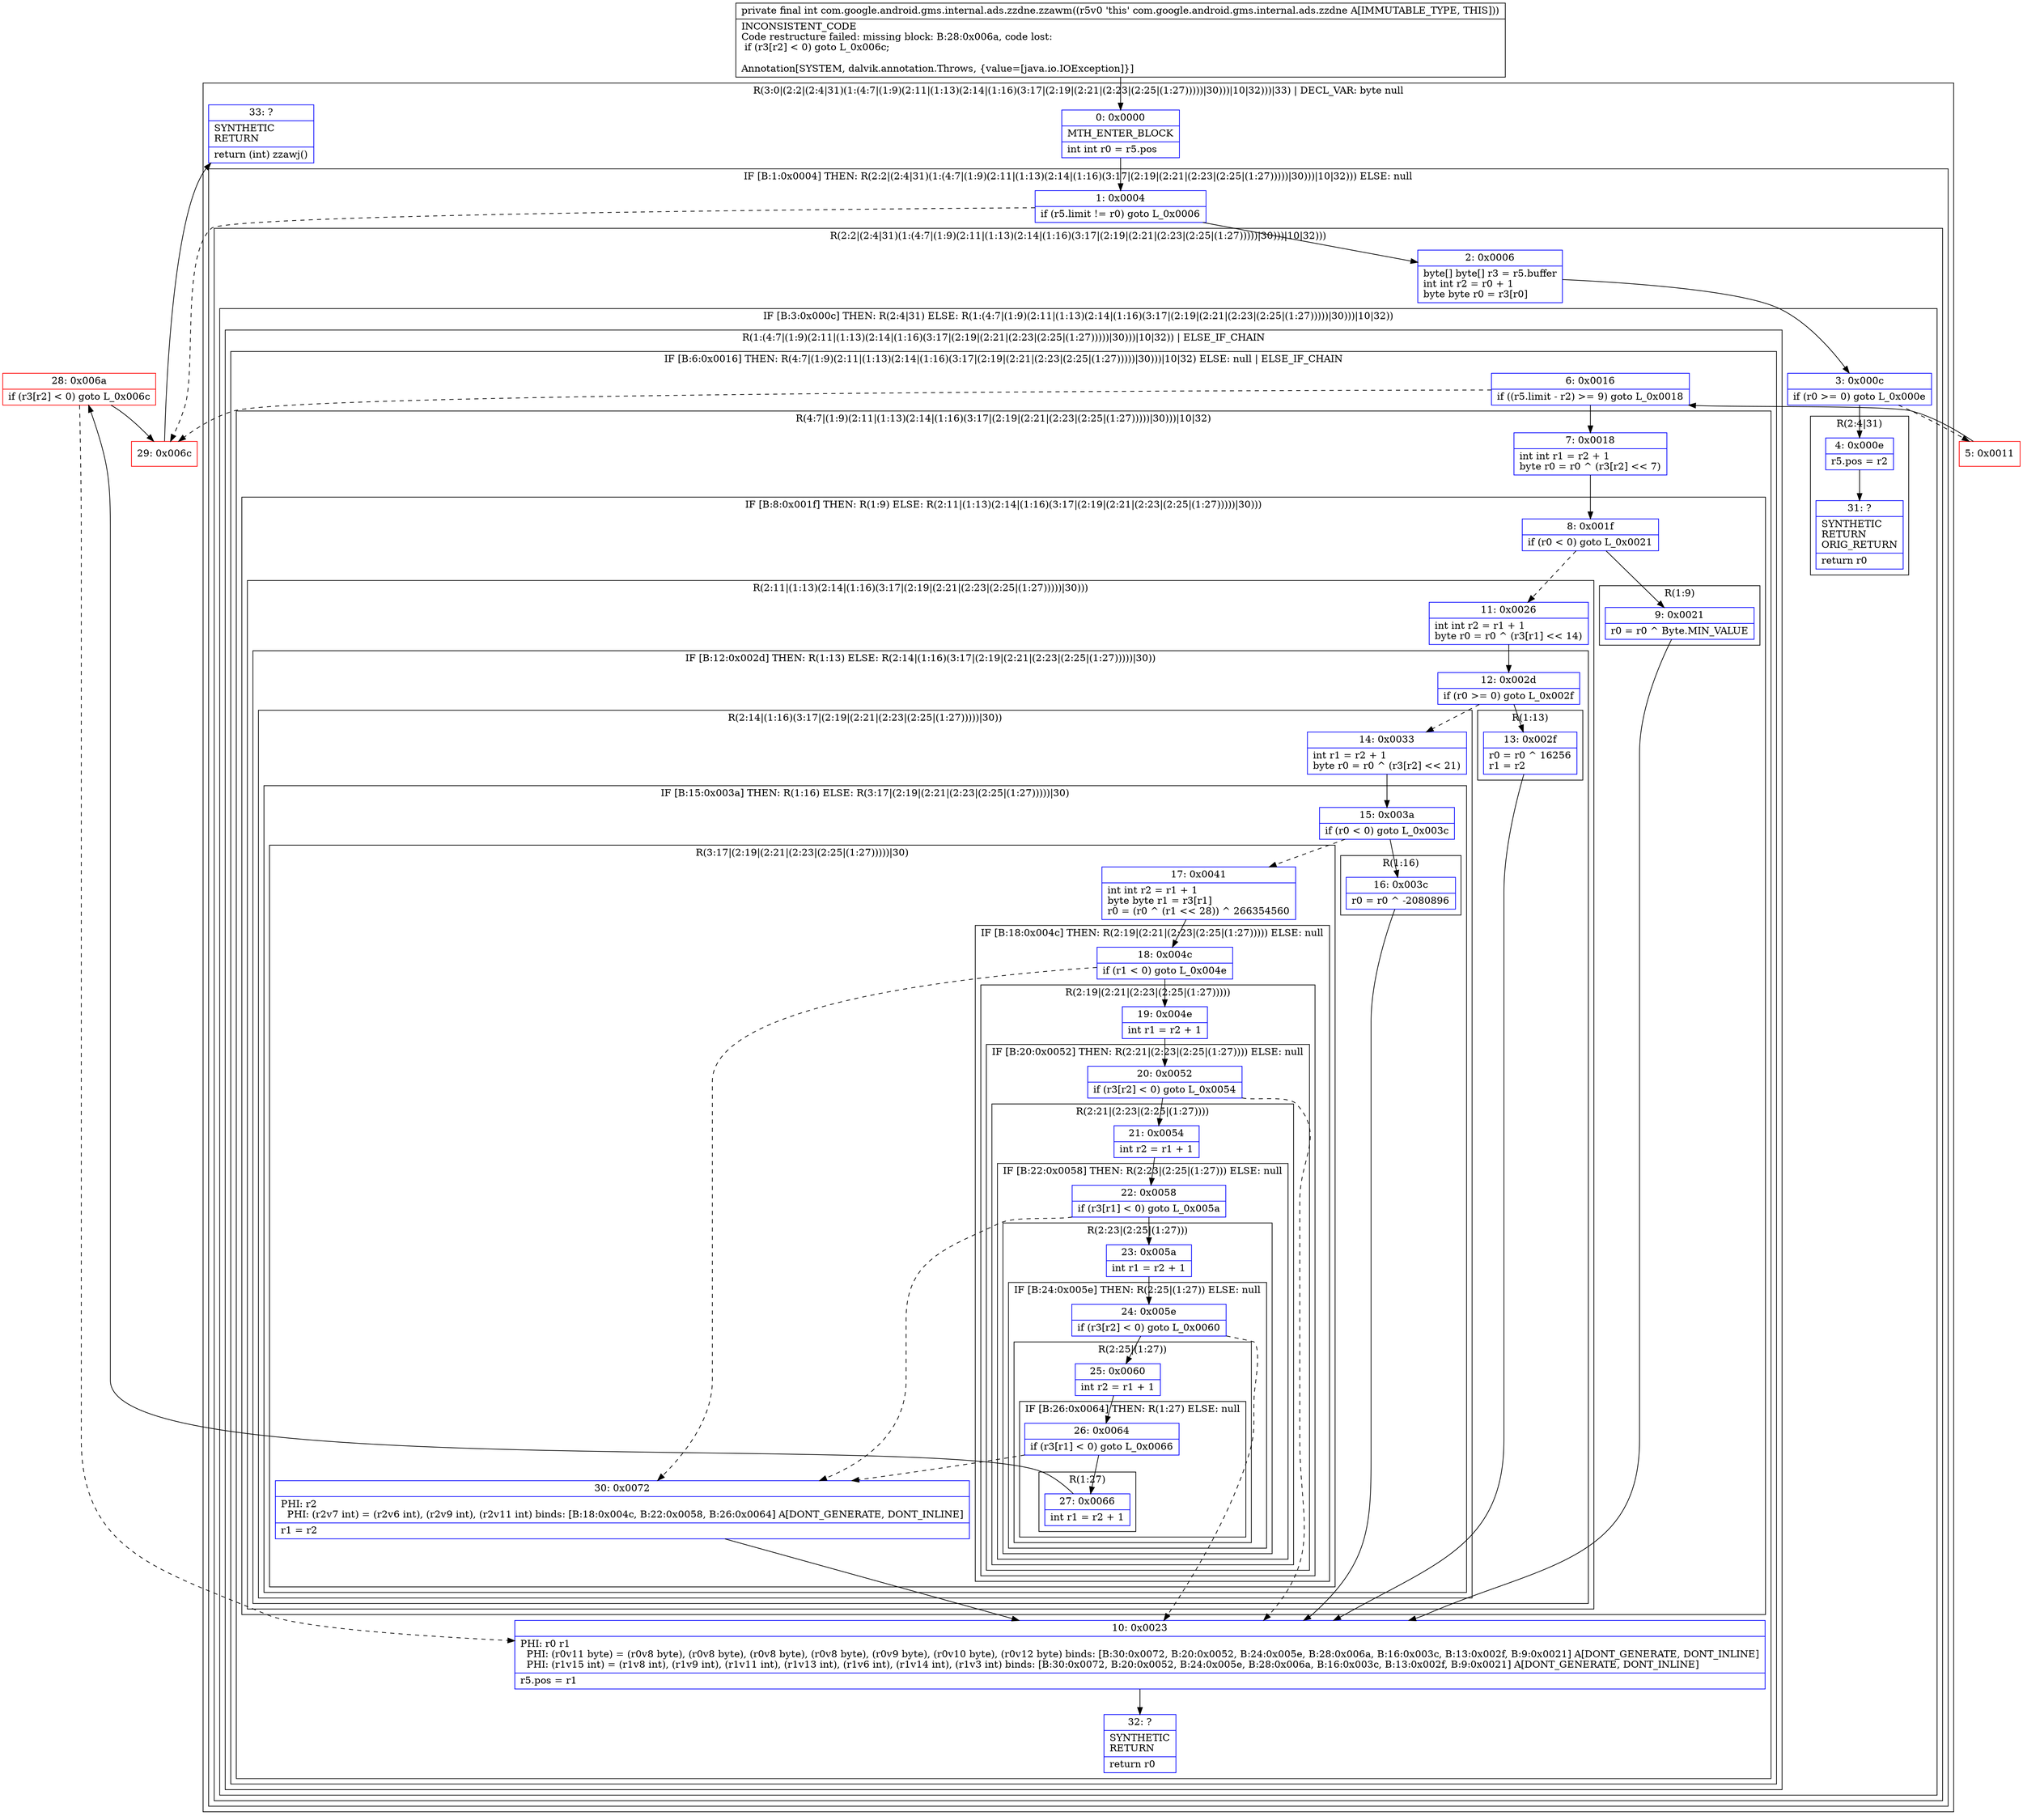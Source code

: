digraph "CFG forcom.google.android.gms.internal.ads.zzdne.zzawm()I" {
subgraph cluster_Region_789874670 {
label = "R(3:0|(2:2|(2:4|31)(1:(4:7|(1:9)(2:11|(1:13)(2:14|(1:16)(3:17|(2:19|(2:21|(2:23|(2:25|(1:27)))))|30)))|10|32)))|33) | DECL_VAR: byte null\l";
node [shape=record,color=blue];
Node_0 [shape=record,label="{0\:\ 0x0000|MTH_ENTER_BLOCK\l|int int r0 = r5.pos\l}"];
subgraph cluster_IfRegion_1902157592 {
label = "IF [B:1:0x0004] THEN: R(2:2|(2:4|31)(1:(4:7|(1:9)(2:11|(1:13)(2:14|(1:16)(3:17|(2:19|(2:21|(2:23|(2:25|(1:27)))))|30)))|10|32))) ELSE: null";
node [shape=record,color=blue];
Node_1 [shape=record,label="{1\:\ 0x0004|if (r5.limit != r0) goto L_0x0006\l}"];
subgraph cluster_Region_1784361574 {
label = "R(2:2|(2:4|31)(1:(4:7|(1:9)(2:11|(1:13)(2:14|(1:16)(3:17|(2:19|(2:21|(2:23|(2:25|(1:27)))))|30)))|10|32)))";
node [shape=record,color=blue];
Node_2 [shape=record,label="{2\:\ 0x0006|byte[] byte[] r3 = r5.buffer\lint int r2 = r0 + 1\lbyte byte r0 = r3[r0]\l}"];
subgraph cluster_IfRegion_2040726526 {
label = "IF [B:3:0x000c] THEN: R(2:4|31) ELSE: R(1:(4:7|(1:9)(2:11|(1:13)(2:14|(1:16)(3:17|(2:19|(2:21|(2:23|(2:25|(1:27)))))|30)))|10|32))";
node [shape=record,color=blue];
Node_3 [shape=record,label="{3\:\ 0x000c|if (r0 \>= 0) goto L_0x000e\l}"];
subgraph cluster_Region_1974643913 {
label = "R(2:4|31)";
node [shape=record,color=blue];
Node_4 [shape=record,label="{4\:\ 0x000e|r5.pos = r2\l}"];
Node_31 [shape=record,label="{31\:\ ?|SYNTHETIC\lRETURN\lORIG_RETURN\l|return r0\l}"];
}
subgraph cluster_Region_1849726848 {
label = "R(1:(4:7|(1:9)(2:11|(1:13)(2:14|(1:16)(3:17|(2:19|(2:21|(2:23|(2:25|(1:27)))))|30)))|10|32)) | ELSE_IF_CHAIN\l";
node [shape=record,color=blue];
subgraph cluster_IfRegion_2120868444 {
label = "IF [B:6:0x0016] THEN: R(4:7|(1:9)(2:11|(1:13)(2:14|(1:16)(3:17|(2:19|(2:21|(2:23|(2:25|(1:27)))))|30)))|10|32) ELSE: null | ELSE_IF_CHAIN\l";
node [shape=record,color=blue];
Node_6 [shape=record,label="{6\:\ 0x0016|if ((r5.limit \- r2) \>= 9) goto L_0x0018\l}"];
subgraph cluster_Region_1670212020 {
label = "R(4:7|(1:9)(2:11|(1:13)(2:14|(1:16)(3:17|(2:19|(2:21|(2:23|(2:25|(1:27)))))|30)))|10|32)";
node [shape=record,color=blue];
Node_7 [shape=record,label="{7\:\ 0x0018|int int r1 = r2 + 1\lbyte r0 = r0 ^ (r3[r2] \<\< 7)\l}"];
subgraph cluster_IfRegion_1926290919 {
label = "IF [B:8:0x001f] THEN: R(1:9) ELSE: R(2:11|(1:13)(2:14|(1:16)(3:17|(2:19|(2:21|(2:23|(2:25|(1:27)))))|30)))";
node [shape=record,color=blue];
Node_8 [shape=record,label="{8\:\ 0x001f|if (r0 \< 0) goto L_0x0021\l}"];
subgraph cluster_Region_635230710 {
label = "R(1:9)";
node [shape=record,color=blue];
Node_9 [shape=record,label="{9\:\ 0x0021|r0 = r0 ^ Byte.MIN_VALUE\l}"];
}
subgraph cluster_Region_1756211676 {
label = "R(2:11|(1:13)(2:14|(1:16)(3:17|(2:19|(2:21|(2:23|(2:25|(1:27)))))|30)))";
node [shape=record,color=blue];
Node_11 [shape=record,label="{11\:\ 0x0026|int int r2 = r1 + 1\lbyte r0 = r0 ^ (r3[r1] \<\< 14)\l}"];
subgraph cluster_IfRegion_1492531631 {
label = "IF [B:12:0x002d] THEN: R(1:13) ELSE: R(2:14|(1:16)(3:17|(2:19|(2:21|(2:23|(2:25|(1:27)))))|30))";
node [shape=record,color=blue];
Node_12 [shape=record,label="{12\:\ 0x002d|if (r0 \>= 0) goto L_0x002f\l}"];
subgraph cluster_Region_1876361626 {
label = "R(1:13)";
node [shape=record,color=blue];
Node_13 [shape=record,label="{13\:\ 0x002f|r0 = r0 ^ 16256\lr1 = r2\l}"];
}
subgraph cluster_Region_499151758 {
label = "R(2:14|(1:16)(3:17|(2:19|(2:21|(2:23|(2:25|(1:27)))))|30))";
node [shape=record,color=blue];
Node_14 [shape=record,label="{14\:\ 0x0033|int r1 = r2 + 1\lbyte r0 = r0 ^ (r3[r2] \<\< 21)\l}"];
subgraph cluster_IfRegion_343588351 {
label = "IF [B:15:0x003a] THEN: R(1:16) ELSE: R(3:17|(2:19|(2:21|(2:23|(2:25|(1:27)))))|30)";
node [shape=record,color=blue];
Node_15 [shape=record,label="{15\:\ 0x003a|if (r0 \< 0) goto L_0x003c\l}"];
subgraph cluster_Region_1622238578 {
label = "R(1:16)";
node [shape=record,color=blue];
Node_16 [shape=record,label="{16\:\ 0x003c|r0 = r0 ^ \-2080896\l}"];
}
subgraph cluster_Region_784054866 {
label = "R(3:17|(2:19|(2:21|(2:23|(2:25|(1:27)))))|30)";
node [shape=record,color=blue];
Node_17 [shape=record,label="{17\:\ 0x0041|int int r2 = r1 + 1\lbyte byte r1 = r3[r1]\lr0 = (r0 ^ (r1 \<\< 28)) ^ 266354560\l}"];
subgraph cluster_IfRegion_601949179 {
label = "IF [B:18:0x004c] THEN: R(2:19|(2:21|(2:23|(2:25|(1:27))))) ELSE: null";
node [shape=record,color=blue];
Node_18 [shape=record,label="{18\:\ 0x004c|if (r1 \< 0) goto L_0x004e\l}"];
subgraph cluster_Region_1601444387 {
label = "R(2:19|(2:21|(2:23|(2:25|(1:27)))))";
node [shape=record,color=blue];
Node_19 [shape=record,label="{19\:\ 0x004e|int r1 = r2 + 1\l}"];
subgraph cluster_IfRegion_653502200 {
label = "IF [B:20:0x0052] THEN: R(2:21|(2:23|(2:25|(1:27)))) ELSE: null";
node [shape=record,color=blue];
Node_20 [shape=record,label="{20\:\ 0x0052|if (r3[r2] \< 0) goto L_0x0054\l}"];
subgraph cluster_Region_269331265 {
label = "R(2:21|(2:23|(2:25|(1:27))))";
node [shape=record,color=blue];
Node_21 [shape=record,label="{21\:\ 0x0054|int r2 = r1 + 1\l}"];
subgraph cluster_IfRegion_596969651 {
label = "IF [B:22:0x0058] THEN: R(2:23|(2:25|(1:27))) ELSE: null";
node [shape=record,color=blue];
Node_22 [shape=record,label="{22\:\ 0x0058|if (r3[r1] \< 0) goto L_0x005a\l}"];
subgraph cluster_Region_1061171680 {
label = "R(2:23|(2:25|(1:27)))";
node [shape=record,color=blue];
Node_23 [shape=record,label="{23\:\ 0x005a|int r1 = r2 + 1\l}"];
subgraph cluster_IfRegion_1037517644 {
label = "IF [B:24:0x005e] THEN: R(2:25|(1:27)) ELSE: null";
node [shape=record,color=blue];
Node_24 [shape=record,label="{24\:\ 0x005e|if (r3[r2] \< 0) goto L_0x0060\l}"];
subgraph cluster_Region_788289425 {
label = "R(2:25|(1:27))";
node [shape=record,color=blue];
Node_25 [shape=record,label="{25\:\ 0x0060|int r2 = r1 + 1\l}"];
subgraph cluster_IfRegion_1322063758 {
label = "IF [B:26:0x0064] THEN: R(1:27) ELSE: null";
node [shape=record,color=blue];
Node_26 [shape=record,label="{26\:\ 0x0064|if (r3[r1] \< 0) goto L_0x0066\l}"];
subgraph cluster_Region_235556694 {
label = "R(1:27)";
node [shape=record,color=blue];
Node_27 [shape=record,label="{27\:\ 0x0066|int r1 = r2 + 1\l}"];
}
}
}
}
}
}
}
}
}
}
Node_30 [shape=record,label="{30\:\ 0x0072|PHI: r2 \l  PHI: (r2v7 int) = (r2v6 int), (r2v9 int), (r2v11 int) binds: [B:18:0x004c, B:22:0x0058, B:26:0x0064] A[DONT_GENERATE, DONT_INLINE]\l|r1 = r2\l}"];
}
}
}
}
}
}
Node_10 [shape=record,label="{10\:\ 0x0023|PHI: r0 r1 \l  PHI: (r0v11 byte) = (r0v8 byte), (r0v8 byte), (r0v8 byte), (r0v8 byte), (r0v9 byte), (r0v10 byte), (r0v12 byte) binds: [B:30:0x0072, B:20:0x0052, B:24:0x005e, B:28:0x006a, B:16:0x003c, B:13:0x002f, B:9:0x0021] A[DONT_GENERATE, DONT_INLINE]\l  PHI: (r1v15 int) = (r1v8 int), (r1v9 int), (r1v11 int), (r1v13 int), (r1v6 int), (r1v14 int), (r1v3 int) binds: [B:30:0x0072, B:20:0x0052, B:24:0x005e, B:28:0x006a, B:16:0x003c, B:13:0x002f, B:9:0x0021] A[DONT_GENERATE, DONT_INLINE]\l|r5.pos = r1\l}"];
Node_32 [shape=record,label="{32\:\ ?|SYNTHETIC\lRETURN\l|return r0\l}"];
}
}
}
}
}
}
Node_33 [shape=record,label="{33\:\ ?|SYNTHETIC\lRETURN\l|return (int) zzawj()\l}"];
}
Node_5 [shape=record,color=red,label="{5\:\ 0x0011}"];
Node_28 [shape=record,color=red,label="{28\:\ 0x006a|if (r3[r2] \< 0) goto L_0x006c\l}"];
Node_29 [shape=record,color=red,label="{29\:\ 0x006c}"];
MethodNode[shape=record,label="{private final int com.google.android.gms.internal.ads.zzdne.zzawm((r5v0 'this' com.google.android.gms.internal.ads.zzdne A[IMMUTABLE_TYPE, THIS]))  | INCONSISTENT_CODE\lCode restructure failed: missing block: B:28:0x006a, code lost:\l    if (r3[r2] \< 0) goto L_0x006c;\l\lAnnotation[SYSTEM, dalvik.annotation.Throws, \{value=[java.io.IOException]\}]\l}"];
MethodNode -> Node_0;
Node_0 -> Node_1;
Node_1 -> Node_2;
Node_1 -> Node_29[style=dashed];
Node_2 -> Node_3;
Node_3 -> Node_4;
Node_3 -> Node_5[style=dashed];
Node_4 -> Node_31;
Node_6 -> Node_7;
Node_6 -> Node_29[style=dashed];
Node_7 -> Node_8;
Node_8 -> Node_9;
Node_8 -> Node_11[style=dashed];
Node_9 -> Node_10;
Node_11 -> Node_12;
Node_12 -> Node_13;
Node_12 -> Node_14[style=dashed];
Node_13 -> Node_10;
Node_14 -> Node_15;
Node_15 -> Node_16;
Node_15 -> Node_17[style=dashed];
Node_16 -> Node_10;
Node_17 -> Node_18;
Node_18 -> Node_19;
Node_18 -> Node_30[style=dashed];
Node_19 -> Node_20;
Node_20 -> Node_10[style=dashed];
Node_20 -> Node_21;
Node_21 -> Node_22;
Node_22 -> Node_23;
Node_22 -> Node_30[style=dashed];
Node_23 -> Node_24;
Node_24 -> Node_10[style=dashed];
Node_24 -> Node_25;
Node_25 -> Node_26;
Node_26 -> Node_27;
Node_26 -> Node_30[style=dashed];
Node_27 -> Node_28;
Node_30 -> Node_10;
Node_10 -> Node_32;
Node_5 -> Node_6;
Node_28 -> Node_10[style=dashed];
Node_28 -> Node_29;
Node_29 -> Node_33;
}

